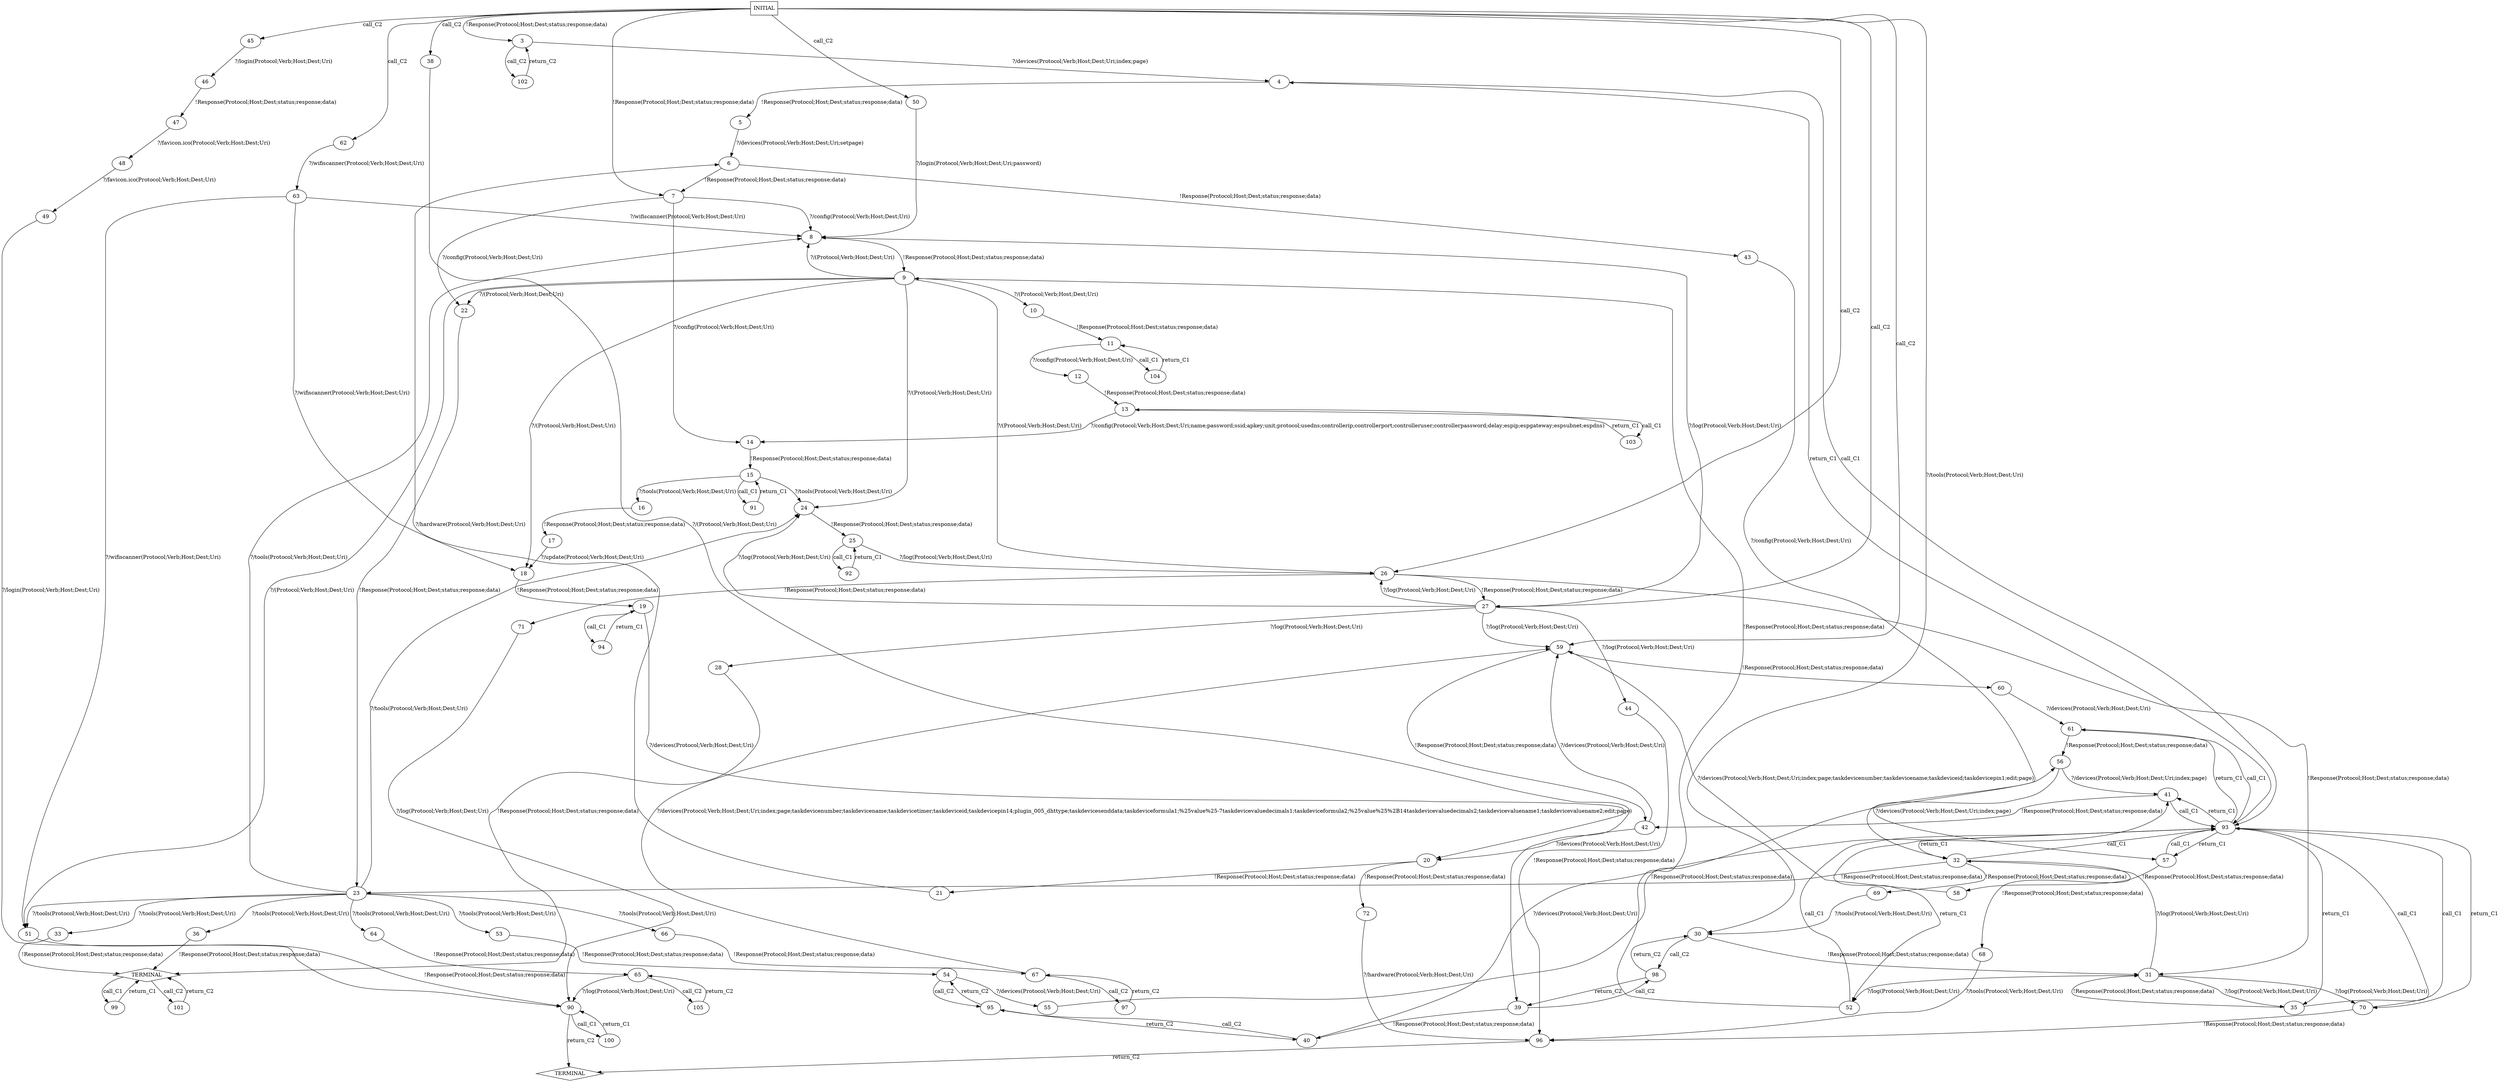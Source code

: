 digraph G {
  0 [label="INITIAL",shape=box];
  1 [label="TERMINAL",shape=diamond];
  3 [label="3"];
  4 [label="4"];
  5 [label="5"];
  6 [label="6"];
  7 [label="7"];
  8 [label="8"];
  9 [label="9"];
  10 [label="10"];
  11 [label="11"];
  12 [label="12"];
  13 [label="13"];
  14 [label="14"];
  15 [label="15"];
  16 [label="16"];
  17 [label="17"];
  18 [label="18"];
  19 [label="19"];
  20 [label="20"];
  21 [label="21"];
  22 [label="22"];
  23 [label="23"];
  24 [label="24"];
  25 [label="25"];
  26 [label="26"];
  27 [label="27"];
  28 [label="28"];
  30 [label="30"];
  31 [label="31"];
  32 [label="32"];
  33 [label="33"];
  35 [label="35"];
  36 [label="36"];
  37 [label="TERMINAL",shape=diamond];
  38 [label="38"];
  39 [label="39"];
  40 [label="40"];
  41 [label="41"];
  42 [label="42"];
  43 [label="43"];
  44 [label="44"];
  45 [label="45"];
  46 [label="46"];
  47 [label="47"];
  48 [label="48"];
  49 [label="49"];
  50 [label="50"];
  51 [label="51"];
  52 [label="52"];
  53 [label="53"];
  54 [label="54"];
  55 [label="55"];
  56 [label="56"];
  57 [label="57"];
  58 [label="58"];
  59 [label="59"];
  60 [label="60"];
  61 [label="61"];
  62 [label="62"];
  63 [label="63"];
  64 [label="64"];
  65 [label="65"];
  66 [label="66"];
  67 [label="67"];
  68 [label="68"];
  69 [label="69"];
  70 [label="70"];
  71 [label="71"];
  72 [label="72"];
  90 [label="90"];
  91 [label="91"];
  92 [label="92"];
  93 [label="93"];
  94 [label="94"];
  95 [label="95"];
  96 [label="96"];
  97 [label="97"];
  98 [label="98"];
  99 [label="99"];
  100 [label="100"];
  101 [label="101"];
  102 [label="102"];
  103 [label="103"];
  104 [label="104"];
  105 [label="105"];
0->3  [label="!Response(Protocol;Host;Dest;status;response;data)"];
3->4  [label="?/devices(Protocol;Verb;Host;Dest;Uri;index;page)"];
4->5  [label="!Response(Protocol;Host;Dest;status;response;data)"];
5->6  [label="?/devices(Protocol;Verb;Host;Dest;Uri;setpage)"];
6->43  [label="!Response(Protocol;Host;Dest;status;response;data)"];
6->7  [label="!Response(Protocol;Host;Dest;status;response;data)"];
7->8  [label="?/config(Protocol;Verb;Host;Dest;Uri)"];
7->14  [label="?/config(Protocol;Verb;Host;Dest;Uri)"];
7->22  [label="?/config(Protocol;Verb;Host;Dest;Uri)"];
8->9  [label="!Response(Protocol;Host;Dest;status;response;data)"];
9->24  [label="?/(Protocol;Verb;Host;Dest;Uri)"];
9->22  [label="?/(Protocol;Verb;Host;Dest;Uri)"];
9->18  [label="?/(Protocol;Verb;Host;Dest;Uri)"];
9->8  [label="?/(Protocol;Verb;Host;Dest;Uri)"];
9->10  [label="?/(Protocol;Verb;Host;Dest;Uri)"];
9->51  [label="?/(Protocol;Verb;Host;Dest;Uri)"];
9->26  [label="?/(Protocol;Verb;Host;Dest;Uri)"];
10->11  [label="!Response(Protocol;Host;Dest;status;response;data)"];
11->12  [label="?/config(Protocol;Verb;Host;Dest;Uri)"];
12->13  [label="!Response(Protocol;Host;Dest;status;response;data)"];
13->14  [label="?/config(Protocol;Verb;Host;Dest;Uri;name;password;ssid;apkey;unit;protocol;usedns;controllerip;controllerport;controlleruser;controllerpassword;delay;espip;espgateway;espsubnet;espdns)"];
14->15  [label="!Response(Protocol;Host;Dest;status;response;data)"];
15->16  [label="?/tools(Protocol;Verb;Host;Dest;Uri)"];
15->24  [label="?/tools(Protocol;Verb;Host;Dest;Uri)"];
16->17  [label="!Response(Protocol;Host;Dest;status;response;data)"];
17->18  [label="?/update(Protocol;Verb;Host;Dest;Uri)"];
18->19  [label="!Response(Protocol;Host;Dest;status;response;data)"];
19->20  [label="?/devices(Protocol;Verb;Host;Dest;Uri)"];
20->72  [label="!Response(Protocol;Host;Dest;status;response;data)"];
20->21  [label="!Response(Protocol;Host;Dest;status;response;data)"];
21->6  [label="?/hardware(Protocol;Verb;Host;Dest;Uri)"];
22->23  [label="!Response(Protocol;Host;Dest;status;response;data)"];
23->33  [label="?/tools(Protocol;Verb;Host;Dest;Uri)"];
23->36  [label="?/tools(Protocol;Verb;Host;Dest;Uri)"];
23->8  [label="?/tools(Protocol;Verb;Host;Dest;Uri)"];
23->64  [label="?/tools(Protocol;Verb;Host;Dest;Uri)"];
23->51  [label="?/tools(Protocol;Verb;Host;Dest;Uri)"];
23->66  [label="?/tools(Protocol;Verb;Host;Dest;Uri)"];
23->53  [label="?/tools(Protocol;Verb;Host;Dest;Uri)"];
23->24  [label="?/tools(Protocol;Verb;Host;Dest;Uri)"];
24->25  [label="!Response(Protocol;Host;Dest;status;response;data)"];
25->26  [label="?/log(Protocol;Verb;Host;Dest;Uri)"];
26->71  [label="!Response(Protocol;Host;Dest;status;response;data)"];
26->31  [label="!Response(Protocol;Host;Dest;status;response;data)"];
26->27  [label="!Response(Protocol;Host;Dest;status;response;data)"];
27->59  [label="?/log(Protocol;Verb;Host;Dest;Uri)"];
27->44  [label="?/log(Protocol;Verb;Host;Dest;Uri)"];
27->8  [label="?/log(Protocol;Verb;Host;Dest;Uri)"];
27->28  [label="?/log(Protocol;Verb;Host;Dest;Uri)"];
27->24  [label="?/log(Protocol;Verb;Host;Dest;Uri)"];
27->26  [label="?/log(Protocol;Verb;Host;Dest;Uri)"];
28->1  [label="!Response(Protocol;Host;Dest;status;response;data)"];
0->30  [label="?/tools(Protocol;Verb;Host;Dest;Uri)"];
30->31  [label="!Response(Protocol;Host;Dest;status;response;data)"];
31->52  [label="?/log(Protocol;Verb;Host;Dest;Uri)"];
31->70  [label="?/log(Protocol;Verb;Host;Dest;Uri)"];
31->35  [label="?/log(Protocol;Verb;Host;Dest;Uri)"];
31->32  [label="?/log(Protocol;Verb;Host;Dest;Uri)"];
32->68  [label="!Response(Protocol;Host;Dest;status;response;data)"];
32->69  [label="!Response(Protocol;Host;Dest;status;response;data)"];
32->23  [label="!Response(Protocol;Host;Dest;status;response;data)"];
33->1  [label="!Response(Protocol;Host;Dest;status;response;data)"];
0->7  [label="!Response(Protocol;Host;Dest;status;response;data)"];
35->31  [label="!Response(Protocol;Host;Dest;status;response;data)"];
36->1  [label="!Response(Protocol;Host;Dest;status;response;data)"];
38->39  [label="?/(Protocol;Verb;Host;Dest;Uri)"];
39->40  [label="!Response(Protocol;Host;Dest;status;response;data)"];
40->41  [label="?/devices(Protocol;Verb;Host;Dest;Uri)"];
41->42  [label="!Response(Protocol;Host;Dest;status;response;data)"];
42->59  [label="?/devices(Protocol;Verb;Host;Dest;Uri)"];
42->20  [label="?/devices(Protocol;Verb;Host;Dest;Uri)"];
43->32  [label="?/config(Protocol;Verb;Host;Dest;Uri)"];
44->96  [label="!Response(Protocol;Host;Dest;status;response;data)"];
45->46  [label="?/login(Protocol;Verb;Host;Dest;Uri)"];
46->47  [label="!Response(Protocol;Host;Dest;status;response;data)"];
47->48  [label="?/favicon.ico(Protocol;Verb;Host;Dest;Uri)"];
48->49  [label="?/favicon.ico(Protocol;Verb;Host;Dest;Uri)"];
49->90  [label="?/login(Protocol;Verb;Host;Dest;Uri)"];
50->8  [label="?/login(Protocol;Verb;Host;Dest;Uri;password)"];
51->90  [label="!Response(Protocol;Host;Dest;status;response;data)"];
52->9  [label="!Response(Protocol;Host;Dest;status;response;data)"];
53->54  [label="!Response(Protocol;Host;Dest;status;response;data)"];
54->55  [label="?/devices(Protocol;Verb;Host;Dest;Uri)"];
55->56  [label="!Response(Protocol;Host;Dest;status;response;data)"];
56->57  [label="?/devices(Protocol;Verb;Host;Dest;Uri;index;page)"];
56->41  [label="?/devices(Protocol;Verb;Host;Dest;Uri;index;page)"];
57->58  [label="!Response(Protocol;Host;Dest;status;response;data)"];
58->59  [label="?/devices(Protocol;Verb;Host;Dest;Uri;index;page;taskdevicenumber;taskdevicename;taskdeviceid;taskdevicepin1;edit;page)"];
59->60  [label="!Response(Protocol;Host;Dest;status;response;data)"];
59->42  [label="!Response(Protocol;Host;Dest;status;response;data)"];
60->61  [label="?/devices(Protocol;Verb;Host;Dest;Uri)"];
61->56  [label="!Response(Protocol;Host;Dest;status;response;data)"];
62->63  [label="?/wifiscanner(Protocol;Verb;Host;Dest;Uri)"];
63->18  [label="?/wifiscanner(Protocol;Verb;Host;Dest;Uri)"];
63->8  [label="?/wifiscanner(Protocol;Verb;Host;Dest;Uri)"];
63->51  [label="?/wifiscanner(Protocol;Verb;Host;Dest;Uri)"];
64->65  [label="!Response(Protocol;Host;Dest;status;response;data)"];
65->90  [label="?/log(Protocol;Verb;Host;Dest;Uri)"];
66->67  [label="!Response(Protocol;Host;Dest;status;response;data)"];
67->59  [label="?/devices(Protocol;Verb;Host;Dest;Uri;index;page;taskdevicenumber;taskdevicename;taskdevicetimer;taskdeviceid;taskdevicepin14;plugin_005_dhttype;taskdevicesenddata;taskdeviceformula1;%25value%25-7taskdevicevaluedecimals1;taskdeviceformula2;%25value%25%2B14taskdevicevaluedecimals2;taskdevicevaluename1;taskdevicevaluename2;edit;page)"];
68->96  [label="?/tools(Protocol;Verb;Host;Dest;Uri)"];
69->30  [label="?/tools(Protocol;Verb;Host;Dest;Uri)"];
70->96  [label="!Response(Protocol;Host;Dest;status;response;data)"];
71->90  [label="?/log(Protocol;Verb;Host;Dest;Uri)"];
72->96  [label="?/hardware(Protocol;Verb;Host;Dest;Uri)"];
0->45  [label="call_C2"];
0->26  [label="call_C2"];
0->62  [label="call_C2"];
0->27  [label="call_C2"];
0->38  [label="call_C2"];
0->50  [label="call_C2"];
0->59  [label="call_C2"];
90->37  [label="return_C2"];
91->15  [label="return_C1"];
15->91  [label="call_C1"];
92->25  [label="return_C1"];
25->92  [label="call_C1"];
93->4  [label="return_C1"];
4->93  [label="call_C1"];
93->57  [label="return_C1"];
57->93  [label="call_C1"];
93->61  [label="return_C1"];
61->93  [label="call_C1"];
93->52  [label="return_C1"];
52->93  [label="call_C1"];
93->70  [label="return_C1"];
70->93  [label="call_C1"];
93->41  [label="return_C1"];
41->93  [label="call_C1"];
93->35  [label="return_C1"];
35->93  [label="call_C1"];
93->32  [label="return_C1"];
32->93  [label="call_C1"];
94->19  [label="return_C1"];
19->94  [label="call_C1"];
95->40  [label="return_C2"];
40->95  [label="call_C2"];
95->54  [label="return_C2"];
54->95  [label="call_C2"];
96->37  [label="return_C2"];
97->67  [label="return_C2"];
67->97  [label="call_C2"];
98->39  [label="return_C2"];
39->98  [label="call_C2"];
98->30  [label="return_C2"];
30->98  [label="call_C2"];
99->1  [label="return_C1"];
1->99  [label="call_C1"];
100->90  [label="return_C1"];
90->100  [label="call_C1"];
101->1  [label="return_C2"];
1->101  [label="call_C2"];
102->3  [label="return_C2"];
3->102  [label="call_C2"];
103->13  [label="return_C1"];
13->103  [label="call_C1"];
104->11  [label="return_C1"];
11->104  [label="call_C1"];
105->65  [label="return_C2"];
65->105  [label="call_C2"];
}

